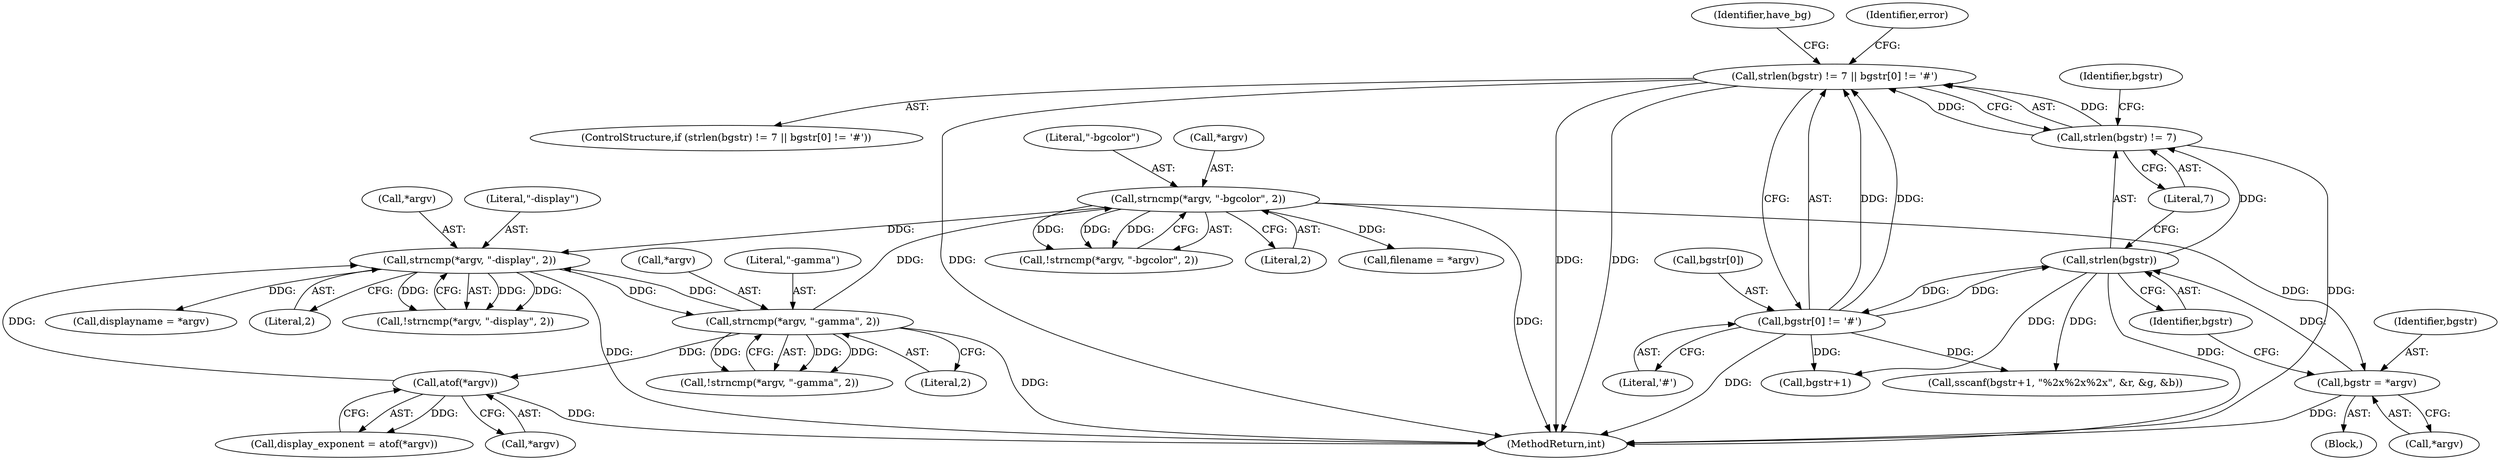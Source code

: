 digraph "0_Android_9d4853418ab2f754c2b63e091c29c5529b8b86ca_7@API" {
"1000265" [label="(Call,strlen(bgstr) != 7 || bgstr[0] != '#')"];
"1000266" [label="(Call,strlen(bgstr) != 7)"];
"1000267" [label="(Call,strlen(bgstr))"];
"1000260" [label="(Call,bgstr = *argv)"];
"1000245" [label="(Call,strncmp(*argv, \"-bgcolor\", 2))"];
"1000216" [label="(Call,strncmp(*argv, \"-gamma\", 2))"];
"1000195" [label="(Call,strncmp(*argv, \"-display\", 2))"];
"1000233" [label="(Call,atof(*argv))"];
"1000270" [label="(Call,bgstr[0] != '#')"];
"1000209" [label="(Call,displayname = *argv)"];
"1000267" [label="(Call,strlen(bgstr))"];
"1000194" [label="(Call,!strncmp(*argv, \"-display\", 2))"];
"1000265" [label="(Call,strlen(bgstr) != 7 || bgstr[0] != '#')"];
"1000279" [label="(Identifier,have_bg)"];
"1000220" [label="(Literal,2)"];
"1000195" [label="(Call,strncmp(*argv, \"-display\", 2))"];
"1000264" [label="(ControlStructure,if (strlen(bgstr) != 7 || bgstr[0] != '#'))"];
"1000552" [label="(MethodReturn,int)"];
"1000198" [label="(Literal,\"-display\")"];
"1000261" [label="(Identifier,bgstr)"];
"1000269" [label="(Literal,7)"];
"1000266" [label="(Call,strlen(bgstr) != 7)"];
"1000272" [label="(Identifier,bgstr)"];
"1000217" [label="(Call,*argv)"];
"1000219" [label="(Literal,\"-gamma\")"];
"1000234" [label="(Call,*argv)"];
"1000248" [label="(Literal,\"-bgcolor\")"];
"1000259" [label="(Block,)"];
"1000244" [label="(Call,!strncmp(*argv, \"-bgcolor\", 2))"];
"1000249" [label="(Literal,2)"];
"1000431" [label="(Call,bgstr+1)"];
"1000233" [label="(Call,atof(*argv))"];
"1000290" [label="(Call,filename = *argv)"];
"1000231" [label="(Call,display_exponent = atof(*argv))"];
"1000260" [label="(Call,bgstr = *argv)"];
"1000245" [label="(Call,strncmp(*argv, \"-bgcolor\", 2))"];
"1000215" [label="(Call,!strncmp(*argv, \"-gamma\", 2))"];
"1000196" [label="(Call,*argv)"];
"1000271" [label="(Call,bgstr[0])"];
"1000430" [label="(Call,sscanf(bgstr+1, \"%2x%2x%2x\", &r, &g, &b))"];
"1000268" [label="(Identifier,bgstr)"];
"1000216" [label="(Call,strncmp(*argv, \"-gamma\", 2))"];
"1000246" [label="(Call,*argv)"];
"1000270" [label="(Call,bgstr[0] != '#')"];
"1000199" [label="(Literal,2)"];
"1000276" [label="(Identifier,error)"];
"1000274" [label="(Literal,'#')"];
"1000262" [label="(Call,*argv)"];
"1000265" -> "1000264"  [label="AST: "];
"1000265" -> "1000266"  [label="CFG: "];
"1000265" -> "1000270"  [label="CFG: "];
"1000266" -> "1000265"  [label="AST: "];
"1000270" -> "1000265"  [label="AST: "];
"1000276" -> "1000265"  [label="CFG: "];
"1000279" -> "1000265"  [label="CFG: "];
"1000265" -> "1000552"  [label="DDG: "];
"1000265" -> "1000552"  [label="DDG: "];
"1000265" -> "1000552"  [label="DDG: "];
"1000266" -> "1000265"  [label="DDG: "];
"1000266" -> "1000265"  [label="DDG: "];
"1000270" -> "1000265"  [label="DDG: "];
"1000270" -> "1000265"  [label="DDG: "];
"1000266" -> "1000269"  [label="CFG: "];
"1000267" -> "1000266"  [label="AST: "];
"1000269" -> "1000266"  [label="AST: "];
"1000272" -> "1000266"  [label="CFG: "];
"1000266" -> "1000552"  [label="DDG: "];
"1000267" -> "1000266"  [label="DDG: "];
"1000267" -> "1000268"  [label="CFG: "];
"1000268" -> "1000267"  [label="AST: "];
"1000269" -> "1000267"  [label="CFG: "];
"1000267" -> "1000552"  [label="DDG: "];
"1000260" -> "1000267"  [label="DDG: "];
"1000270" -> "1000267"  [label="DDG: "];
"1000267" -> "1000270"  [label="DDG: "];
"1000267" -> "1000430"  [label="DDG: "];
"1000267" -> "1000431"  [label="DDG: "];
"1000260" -> "1000259"  [label="AST: "];
"1000260" -> "1000262"  [label="CFG: "];
"1000261" -> "1000260"  [label="AST: "];
"1000262" -> "1000260"  [label="AST: "];
"1000268" -> "1000260"  [label="CFG: "];
"1000260" -> "1000552"  [label="DDG: "];
"1000245" -> "1000260"  [label="DDG: "];
"1000245" -> "1000244"  [label="AST: "];
"1000245" -> "1000249"  [label="CFG: "];
"1000246" -> "1000245"  [label="AST: "];
"1000248" -> "1000245"  [label="AST: "];
"1000249" -> "1000245"  [label="AST: "];
"1000244" -> "1000245"  [label="CFG: "];
"1000245" -> "1000552"  [label="DDG: "];
"1000245" -> "1000195"  [label="DDG: "];
"1000245" -> "1000244"  [label="DDG: "];
"1000245" -> "1000244"  [label="DDG: "];
"1000245" -> "1000244"  [label="DDG: "];
"1000216" -> "1000245"  [label="DDG: "];
"1000245" -> "1000290"  [label="DDG: "];
"1000216" -> "1000215"  [label="AST: "];
"1000216" -> "1000220"  [label="CFG: "];
"1000217" -> "1000216"  [label="AST: "];
"1000219" -> "1000216"  [label="AST: "];
"1000220" -> "1000216"  [label="AST: "];
"1000215" -> "1000216"  [label="CFG: "];
"1000216" -> "1000552"  [label="DDG: "];
"1000216" -> "1000195"  [label="DDG: "];
"1000216" -> "1000215"  [label="DDG: "];
"1000216" -> "1000215"  [label="DDG: "];
"1000216" -> "1000215"  [label="DDG: "];
"1000195" -> "1000216"  [label="DDG: "];
"1000216" -> "1000233"  [label="DDG: "];
"1000195" -> "1000194"  [label="AST: "];
"1000195" -> "1000199"  [label="CFG: "];
"1000196" -> "1000195"  [label="AST: "];
"1000198" -> "1000195"  [label="AST: "];
"1000199" -> "1000195"  [label="AST: "];
"1000194" -> "1000195"  [label="CFG: "];
"1000195" -> "1000552"  [label="DDG: "];
"1000195" -> "1000194"  [label="DDG: "];
"1000195" -> "1000194"  [label="DDG: "];
"1000195" -> "1000194"  [label="DDG: "];
"1000233" -> "1000195"  [label="DDG: "];
"1000195" -> "1000209"  [label="DDG: "];
"1000233" -> "1000231"  [label="AST: "];
"1000233" -> "1000234"  [label="CFG: "];
"1000234" -> "1000233"  [label="AST: "];
"1000231" -> "1000233"  [label="CFG: "];
"1000233" -> "1000552"  [label="DDG: "];
"1000233" -> "1000231"  [label="DDG: "];
"1000270" -> "1000274"  [label="CFG: "];
"1000271" -> "1000270"  [label="AST: "];
"1000274" -> "1000270"  [label="AST: "];
"1000270" -> "1000552"  [label="DDG: "];
"1000270" -> "1000430"  [label="DDG: "];
"1000270" -> "1000431"  [label="DDG: "];
}
